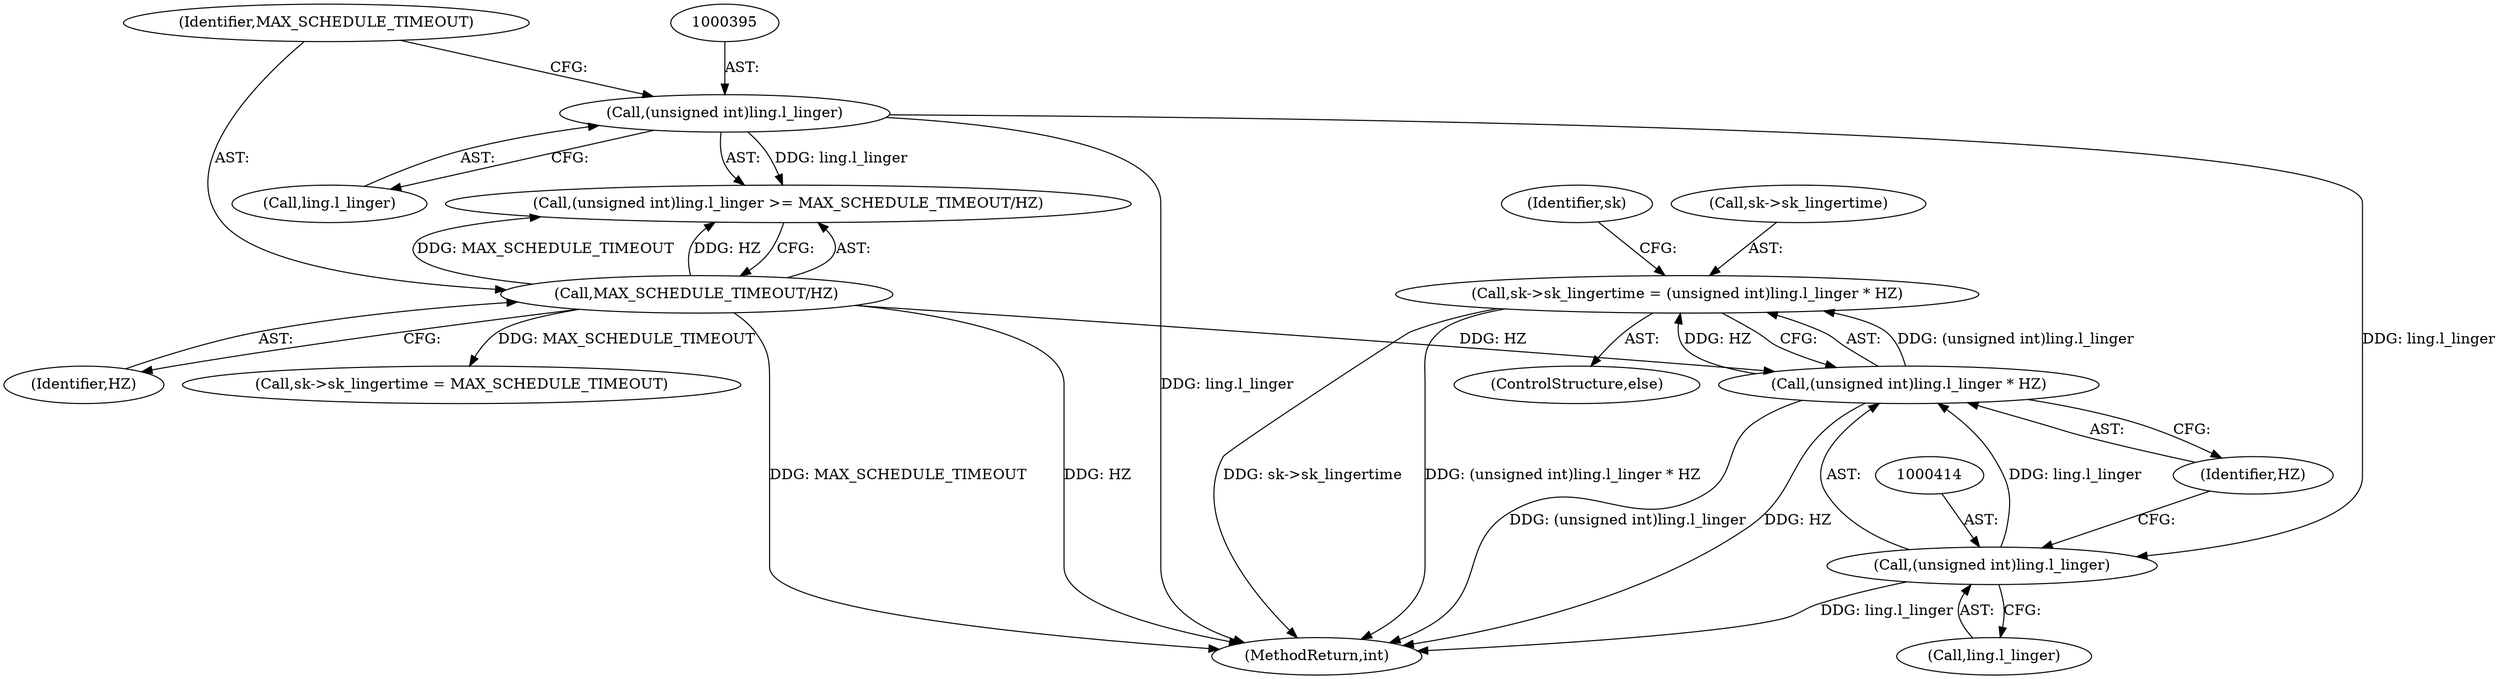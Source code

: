 digraph "0_linux_82981930125abfd39d7c8378a9cfdf5e1be2002b_0@integer" {
"1000408" [label="(Call,sk->sk_lingertime = (unsigned int)ling.l_linger * HZ)"];
"1000412" [label="(Call,(unsigned int)ling.l_linger * HZ)"];
"1000413" [label="(Call,(unsigned int)ling.l_linger)"];
"1000394" [label="(Call,(unsigned int)ling.l_linger)"];
"1000399" [label="(Call,MAX_SCHEDULE_TIMEOUT/HZ)"];
"1000408" [label="(Call,sk->sk_lingertime = (unsigned int)ling.l_linger * HZ)"];
"1000420" [label="(Identifier,sk)"];
"1000413" [label="(Call,(unsigned int)ling.l_linger)"];
"1000399" [label="(Call,MAX_SCHEDULE_TIMEOUT/HZ)"];
"1000396" [label="(Call,ling.l_linger)"];
"1000401" [label="(Identifier,HZ)"];
"1000394" [label="(Call,(unsigned int)ling.l_linger)"];
"1000400" [label="(Identifier,MAX_SCHEDULE_TIMEOUT)"];
"1000402" [label="(Call,sk->sk_lingertime = MAX_SCHEDULE_TIMEOUT)"];
"1000393" [label="(Call,(unsigned int)ling.l_linger >= MAX_SCHEDULE_TIMEOUT/HZ)"];
"1000407" [label="(ControlStructure,else)"];
"1000418" [label="(Identifier,HZ)"];
"1000682" [label="(MethodReturn,int)"];
"1000415" [label="(Call,ling.l_linger)"];
"1000409" [label="(Call,sk->sk_lingertime)"];
"1000412" [label="(Call,(unsigned int)ling.l_linger * HZ)"];
"1000408" -> "1000407"  [label="AST: "];
"1000408" -> "1000412"  [label="CFG: "];
"1000409" -> "1000408"  [label="AST: "];
"1000412" -> "1000408"  [label="AST: "];
"1000420" -> "1000408"  [label="CFG: "];
"1000408" -> "1000682"  [label="DDG: sk->sk_lingertime"];
"1000408" -> "1000682"  [label="DDG: (unsigned int)ling.l_linger * HZ"];
"1000412" -> "1000408"  [label="DDG: (unsigned int)ling.l_linger"];
"1000412" -> "1000408"  [label="DDG: HZ"];
"1000412" -> "1000418"  [label="CFG: "];
"1000413" -> "1000412"  [label="AST: "];
"1000418" -> "1000412"  [label="AST: "];
"1000412" -> "1000682"  [label="DDG: (unsigned int)ling.l_linger"];
"1000412" -> "1000682"  [label="DDG: HZ"];
"1000413" -> "1000412"  [label="DDG: ling.l_linger"];
"1000399" -> "1000412"  [label="DDG: HZ"];
"1000413" -> "1000415"  [label="CFG: "];
"1000414" -> "1000413"  [label="AST: "];
"1000415" -> "1000413"  [label="AST: "];
"1000418" -> "1000413"  [label="CFG: "];
"1000413" -> "1000682"  [label="DDG: ling.l_linger"];
"1000394" -> "1000413"  [label="DDG: ling.l_linger"];
"1000394" -> "1000393"  [label="AST: "];
"1000394" -> "1000396"  [label="CFG: "];
"1000395" -> "1000394"  [label="AST: "];
"1000396" -> "1000394"  [label="AST: "];
"1000400" -> "1000394"  [label="CFG: "];
"1000394" -> "1000682"  [label="DDG: ling.l_linger"];
"1000394" -> "1000393"  [label="DDG: ling.l_linger"];
"1000399" -> "1000393"  [label="AST: "];
"1000399" -> "1000401"  [label="CFG: "];
"1000400" -> "1000399"  [label="AST: "];
"1000401" -> "1000399"  [label="AST: "];
"1000393" -> "1000399"  [label="CFG: "];
"1000399" -> "1000682"  [label="DDG: HZ"];
"1000399" -> "1000682"  [label="DDG: MAX_SCHEDULE_TIMEOUT"];
"1000399" -> "1000393"  [label="DDG: MAX_SCHEDULE_TIMEOUT"];
"1000399" -> "1000393"  [label="DDG: HZ"];
"1000399" -> "1000402"  [label="DDG: MAX_SCHEDULE_TIMEOUT"];
}
